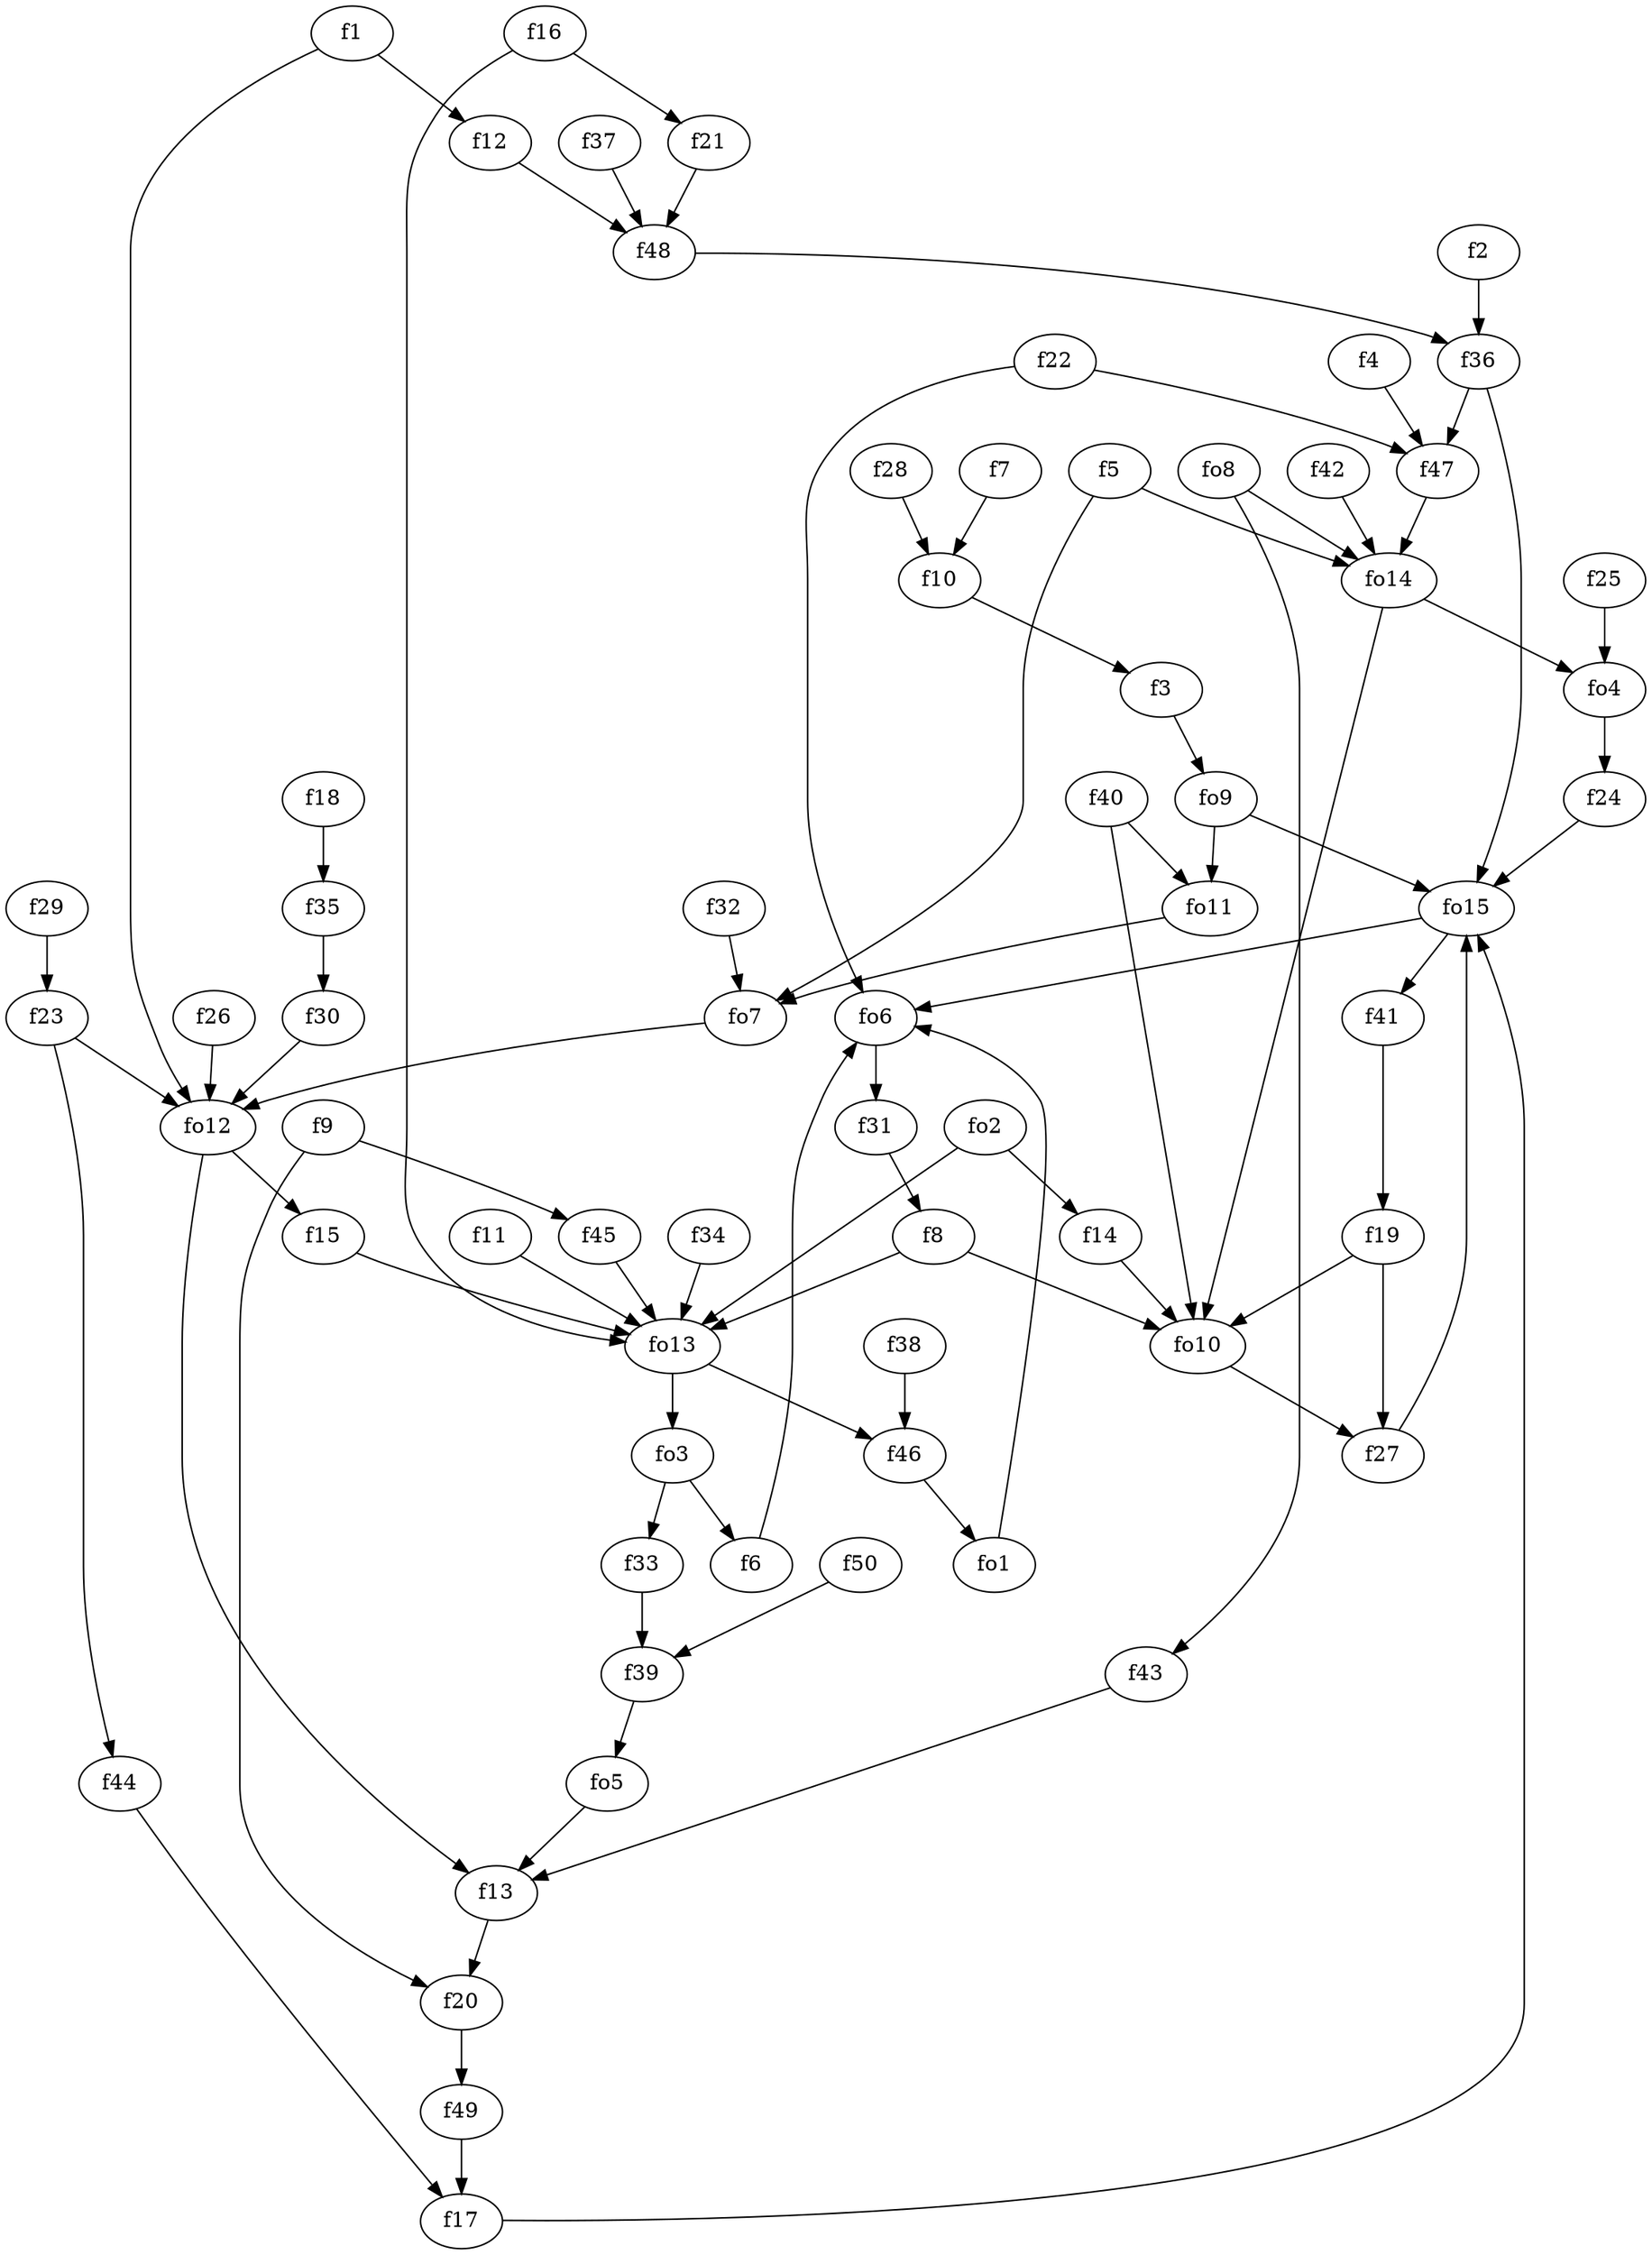 strict digraph  {
f1;
f2;
f3;
f4;
f5;
f6;
f7;
f8;
f9;
f10;
f11;
f12;
f13;
f14;
f15;
f16;
f17;
f18;
f19;
f20;
f21;
f22;
f23;
f24;
f25;
f26;
f27;
f28;
f29;
f30;
f31;
f32;
f33;
f34;
f35;
f36;
f37;
f38;
f39;
f40;
f41;
f42;
f43;
f44;
f45;
f46;
f47;
f48;
f49;
f50;
fo1;
fo2;
fo3;
fo4;
fo5;
fo6;
fo7;
fo8;
fo9;
fo10;
fo11;
fo12;
fo13;
fo14;
fo15;
f1 -> f12  [weight=2];
f1 -> fo12  [weight=2];
f2 -> f36  [weight=2];
f3 -> fo9  [weight=2];
f4 -> f47  [weight=2];
f5 -> fo14  [weight=2];
f5 -> fo7  [weight=2];
f6 -> fo6  [weight=2];
f7 -> f10  [weight=2];
f8 -> fo13  [weight=2];
f8 -> fo10  [weight=2];
f9 -> f45  [weight=2];
f9 -> f20  [weight=2];
f10 -> f3  [weight=2];
f11 -> fo13  [weight=2];
f12 -> f48  [weight=2];
f13 -> f20  [weight=2];
f14 -> fo10  [weight=2];
f15 -> fo13  [weight=2];
f16 -> fo13  [weight=2];
f16 -> f21  [weight=2];
f17 -> fo15  [weight=2];
f18 -> f35  [weight=2];
f19 -> fo10  [weight=2];
f19 -> f27  [weight=2];
f20 -> f49  [weight=2];
f21 -> f48  [weight=2];
f22 -> f47  [weight=2];
f22 -> fo6  [weight=2];
f23 -> f44  [weight=2];
f23 -> fo12  [weight=2];
f24 -> fo15  [weight=2];
f25 -> fo4  [weight=2];
f26 -> fo12  [weight=2];
f27 -> fo15  [weight=2];
f28 -> f10  [weight=2];
f29 -> f23  [weight=2];
f30 -> fo12  [weight=2];
f31 -> f8  [weight=2];
f32 -> fo7  [weight=2];
f33 -> f39  [weight=2];
f34 -> fo13  [weight=2];
f35 -> f30  [weight=2];
f36 -> fo15  [weight=2];
f36 -> f47  [weight=2];
f37 -> f48  [weight=2];
f38 -> f46  [weight=2];
f39 -> fo5  [weight=2];
f40 -> fo10  [weight=2];
f40 -> fo11  [weight=2];
f41 -> f19  [weight=2];
f42 -> fo14  [weight=2];
f43 -> f13  [weight=2];
f44 -> f17  [weight=2];
f45 -> fo13  [weight=2];
f46 -> fo1  [weight=2];
f47 -> fo14  [weight=2];
f48 -> f36  [weight=2];
f49 -> f17  [weight=2];
f50 -> f39  [weight=2];
fo1 -> fo6  [weight=2];
fo2 -> fo13  [weight=2];
fo2 -> f14  [weight=2];
fo3 -> f33  [weight=2];
fo3 -> f6  [weight=2];
fo4 -> f24  [weight=2];
fo5 -> f13  [weight=2];
fo6 -> f31  [weight=2];
fo7 -> fo12  [weight=2];
fo8 -> f43  [weight=2];
fo8 -> fo14  [weight=2];
fo9 -> fo15  [weight=2];
fo9 -> fo11  [weight=2];
fo10 -> f27  [weight=2];
fo11 -> fo7  [weight=2];
fo12 -> f15  [weight=2];
fo12 -> f13  [weight=2];
fo13 -> fo3  [weight=2];
fo13 -> f46  [weight=2];
fo14 -> fo10  [weight=2];
fo14 -> fo4  [weight=2];
fo15 -> f41  [weight=2];
fo15 -> fo6  [weight=2];
}
